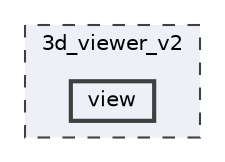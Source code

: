 digraph "3d_viewer_v2/view"
{
 // LATEX_PDF_SIZE
  bgcolor="transparent";
  edge [fontname=Helvetica,fontsize=10,labelfontname=Helvetica,labelfontsize=10];
  node [fontname=Helvetica,fontsize=10,shape=box,height=0.2,width=0.4];
  compound=true
  subgraph clusterdir_1efc8496e7a9f766f90ee8df89636f3c {
    graph [ bgcolor="#edf0f7", pencolor="grey25", label="3d_viewer_v2", fontname=Helvetica,fontsize=10 style="filled,dashed", URL="dir_1efc8496e7a9f766f90ee8df89636f3c.html",tooltip=""]
  dir_6b34c6fd1e66c2940dbcbcbc06590163 [label="view", fillcolor="#edf0f7", color="grey25", style="filled,bold", URL="dir_6b34c6fd1e66c2940dbcbcbc06590163.html",tooltip=""];
  }
}

